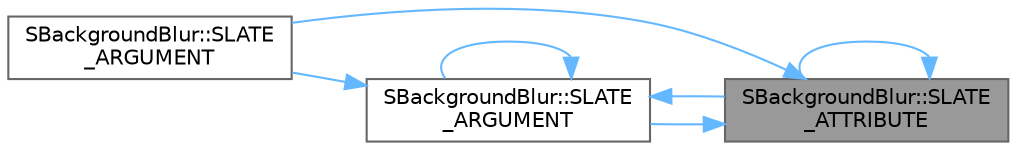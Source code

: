 digraph "SBackgroundBlur::SLATE_ATTRIBUTE"
{
 // INTERACTIVE_SVG=YES
 // LATEX_PDF_SIZE
  bgcolor="transparent";
  edge [fontname=Helvetica,fontsize=10,labelfontname=Helvetica,labelfontsize=10];
  node [fontname=Helvetica,fontsize=10,shape=box,height=0.2,width=0.4];
  rankdir="RL";
  Node1 [id="Node000001",label="SBackgroundBlur::SLATE\l_ATTRIBUTE",height=0.2,width=0.4,color="gray40", fillcolor="grey60", style="filled", fontcolor="black",tooltip=" "];
  Node1 -> Node2 [id="edge1_Node000001_Node000002",dir="back",color="steelblue1",style="solid",tooltip=" "];
  Node2 [id="Node000002",label="SBackgroundBlur::SLATE\l_ARGUMENT",height=0.2,width=0.4,color="grey40", fillcolor="white", style="filled",URL="$d4/d4f/classSBackgroundBlur.html#a69878d2f8963c0d26dac0831acfd8bf0",tooltip=" "];
  Node1 -> Node3 [id="edge2_Node000001_Node000003",dir="back",color="steelblue1",style="solid",tooltip=" "];
  Node3 [id="Node000003",label="SBackgroundBlur::SLATE\l_ARGUMENT",height=0.2,width=0.4,color="grey40", fillcolor="white", style="filled",URL="$d4/d4f/classSBackgroundBlur.html#a0e057847c21eb27702cb518760962355",tooltip=" "];
  Node3 -> Node2 [id="edge3_Node000003_Node000002",dir="back",color="steelblue1",style="solid",tooltip=" "];
  Node3 -> Node3 [id="edge4_Node000003_Node000003",dir="back",color="steelblue1",style="solid",tooltip=" "];
  Node3 -> Node1 [id="edge5_Node000003_Node000001",dir="back",color="steelblue1",style="solid",tooltip=" "];
  Node1 -> Node1 [id="edge6_Node000001_Node000001",dir="back",color="steelblue1",style="solid",tooltip=" "];
}
